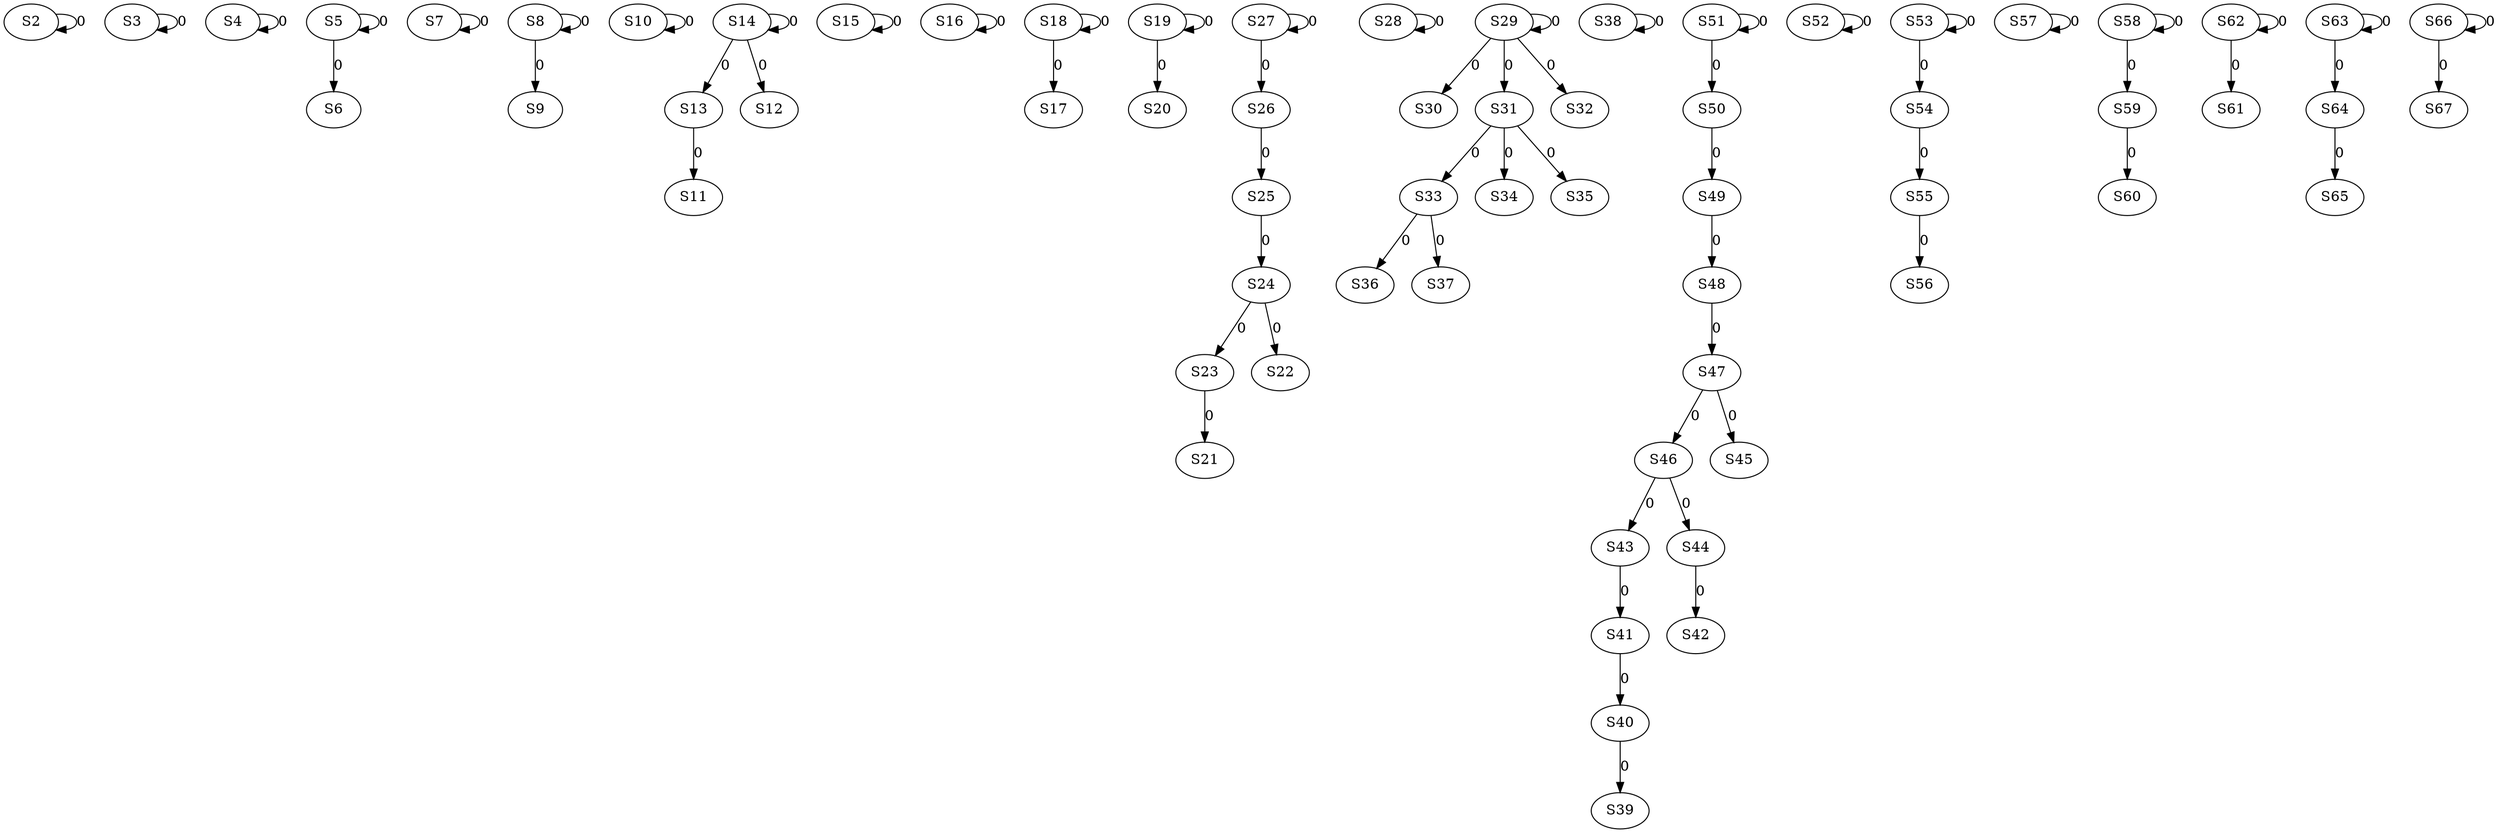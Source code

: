 strict digraph {
	S2 -> S2 [ label = 0 ];
	S3 -> S3 [ label = 0 ];
	S4 -> S4 [ label = 0 ];
	S5 -> S5 [ label = 0 ];
	S5 -> S6 [ label = 0 ];
	S7 -> S7 [ label = 0 ];
	S8 -> S8 [ label = 0 ];
	S8 -> S9 [ label = 0 ];
	S10 -> S10 [ label = 0 ];
	S13 -> S11 [ label = 0 ];
	S14 -> S12 [ label = 0 ];
	S14 -> S13 [ label = 0 ];
	S14 -> S14 [ label = 0 ];
	S15 -> S15 [ label = 0 ];
	S16 -> S16 [ label = 0 ];
	S18 -> S17 [ label = 0 ];
	S18 -> S18 [ label = 0 ];
	S19 -> S19 [ label = 0 ];
	S19 -> S20 [ label = 0 ];
	S23 -> S21 [ label = 0 ];
	S24 -> S22 [ label = 0 ];
	S24 -> S23 [ label = 0 ];
	S25 -> S24 [ label = 0 ];
	S26 -> S25 [ label = 0 ];
	S27 -> S26 [ label = 0 ];
	S27 -> S27 [ label = 0 ];
	S28 -> S28 [ label = 0 ];
	S29 -> S29 [ label = 0 ];
	S29 -> S30 [ label = 0 ];
	S29 -> S31 [ label = 0 ];
	S29 -> S32 [ label = 0 ];
	S31 -> S33 [ label = 0 ];
	S31 -> S34 [ label = 0 ];
	S31 -> S35 [ label = 0 ];
	S33 -> S36 [ label = 0 ];
	S33 -> S37 [ label = 0 ];
	S38 -> S38 [ label = 0 ];
	S40 -> S39 [ label = 0 ];
	S41 -> S40 [ label = 0 ];
	S43 -> S41 [ label = 0 ];
	S44 -> S42 [ label = 0 ];
	S46 -> S43 [ label = 0 ];
	S46 -> S44 [ label = 0 ];
	S47 -> S45 [ label = 0 ];
	S47 -> S46 [ label = 0 ];
	S48 -> S47 [ label = 0 ];
	S49 -> S48 [ label = 0 ];
	S50 -> S49 [ label = 0 ];
	S51 -> S50 [ label = 0 ];
	S51 -> S51 [ label = 0 ];
	S52 -> S52 [ label = 0 ];
	S53 -> S53 [ label = 0 ];
	S53 -> S54 [ label = 0 ];
	S54 -> S55 [ label = 0 ];
	S55 -> S56 [ label = 0 ];
	S57 -> S57 [ label = 0 ];
	S58 -> S58 [ label = 0 ];
	S58 -> S59 [ label = 0 ];
	S59 -> S60 [ label = 0 ];
	S62 -> S61 [ label = 0 ];
	S62 -> S62 [ label = 0 ];
	S63 -> S63 [ label = 0 ];
	S63 -> S64 [ label = 0 ];
	S64 -> S65 [ label = 0 ];
	S66 -> S66 [ label = 0 ];
	S66 -> S67 [ label = 0 ];
}